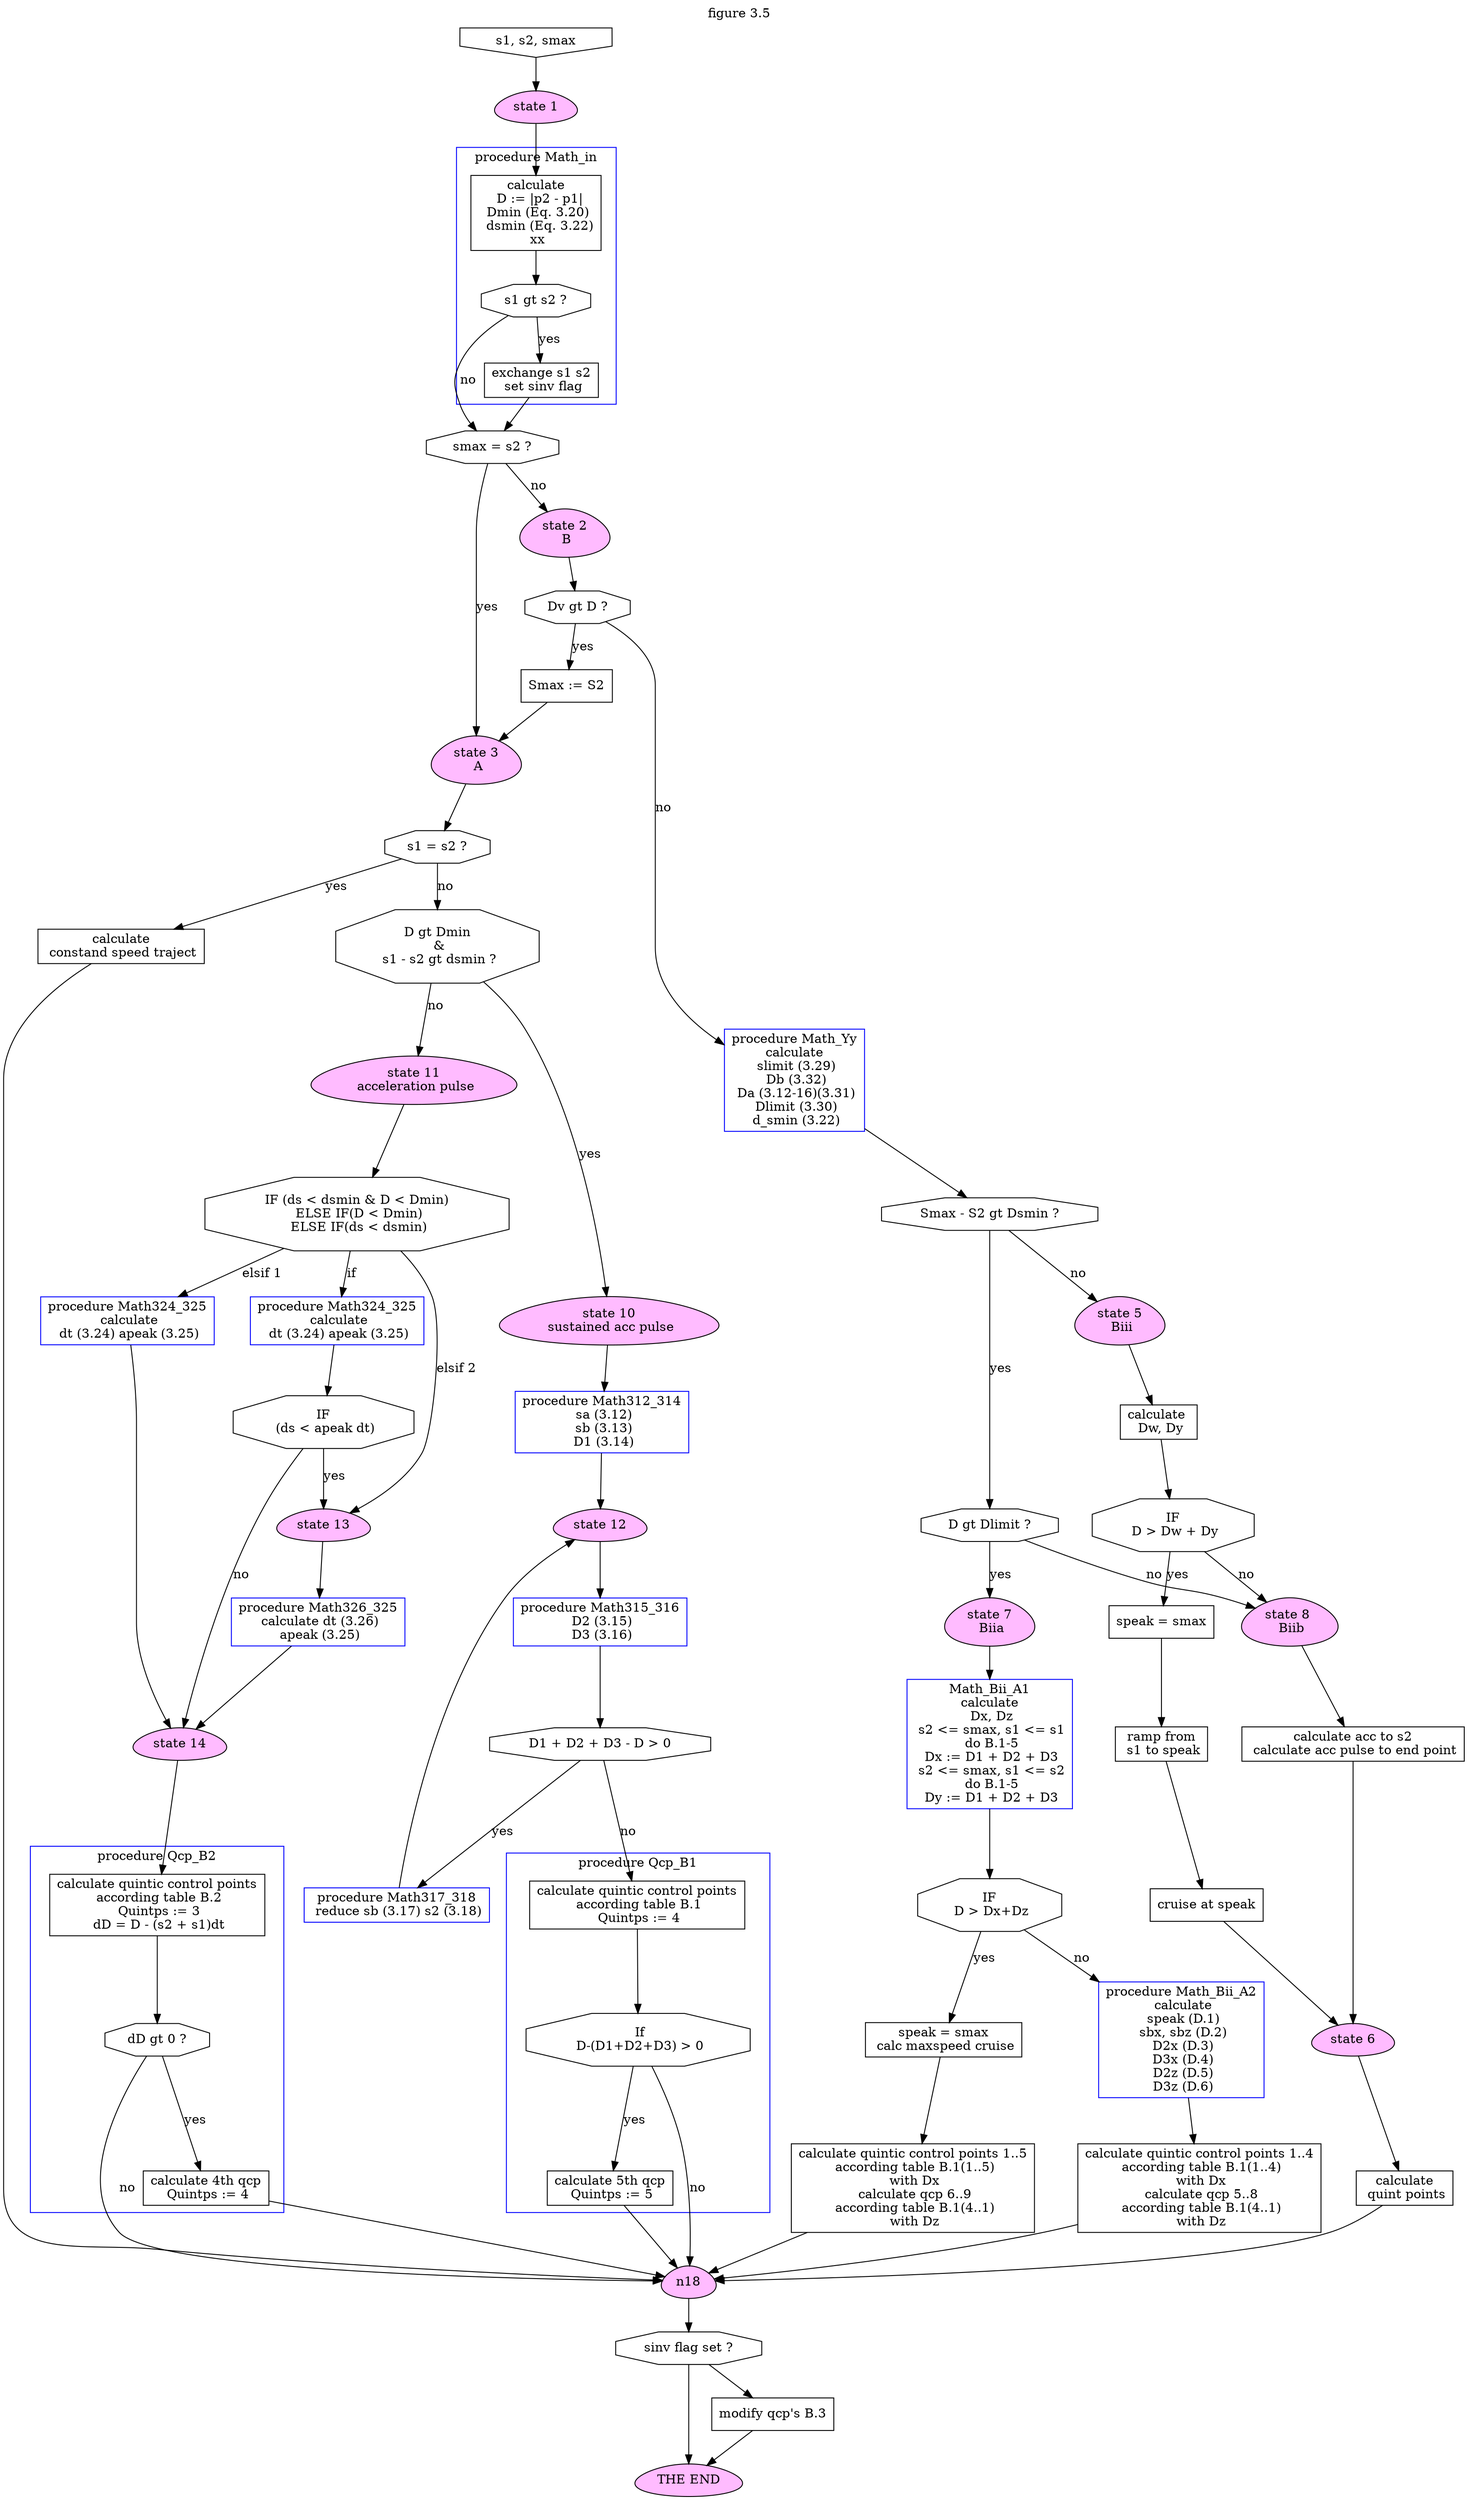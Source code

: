 digraph "fig 3.5" {
	graph [
		fontsize = "14"
		fontname = "Times-Roman"
		fontcolor = "black"
		ratio = "1.7"
		labelloc = "t"
		label = "figure 3.5"
	]
	node [
		fontsize = "14"
		fontname = "Times-Roman"
		fontcolor = "black"
		shape = "ellipse"
		style = "solid"
	]
	edge [
		fontsize = "14"
		fontname = "Times-Roman"
		fontcolor = "black"
		style = "solid"
	]
	"n0" [
		fontsize = "14"
		fontname = "Times-Roman"
		fontcolor = "black"
		label = "s1, s2, smax"
		shape = "invhouse"
		style = "solid"
	]
	"n1" [
		fontsize = "14"
		fontname = "Times-Roman"
		fontcolor = "black"
		label = "state 1"
		fillcolor = "plum1"
		shape = "egg"
		style = "filled"
	]
   subgraph "cluster_1" {
	"n39" [
		fontsize = "14"
		fontname = "Times-Roman"
		fontcolor = "black"
		label = "calculate\n  D := |p2 - p1|\n Dmin (Eq. 3.20)\n  dsmin (Eq. 3.22)\n xx"
		shape = "box"
		style = "solid"
	]
	"n2" [
		fontsize = "14"
		fontname = "Times-Roman"
		fontcolor = "black"
		label = "s1 gt s2 ?"
		shape = "octagon"
		style = "solid"
	]
	"n3" [
		fontsize = "14"
		fontname = "Times-Roman"
		fontcolor = "black"
		label = "exchange s1 s2\n set sinv flag"
		shape = "box"
		style = "solid"
	]
	label = "procedure Math_in"
	style = "solid"
	color = "blue"
    }
	"n4" [
		fontsize = "14"
		fontname = "Times-Roman"
		fontcolor = "black"
		label = "smax = s2 ?"
		shape = "octagon"
		style = "solid"
	]
	"n5" [
		fontsize = "14"
		fontname = "Times-Roman"
		fontcolor = "black"
		label = "state 2\n B"
		fillcolor = "plum1"
		shape = "egg"
		style = "filled"
	]
	"n6" [
		fontsize = "14"
		fontname = "Times-Roman"
		fontcolor = "black"
		label = "state 3\n A"
		fillcolor = "plum1"
		shape = "egg"
		style = "filled"
	]
	"n7" [
		fontsize = "14"
		fontname = "Times-Roman"
		fontcolor = "black"
		label = "Dv gt D ?"
		shape = "octagon"
		style = "solid"
	]
	"n8" [
		fontsize = "14"
		fontname = "Times-Roman"
		fontcolor = "black"
		label = "Smax := S2"
		shape = "box"
		style = "solid"
	]
	"n10" [
		fontsize = "14"
		fontname = "Times-Roman"
		fontcolor = "black"
		label = "Smax - S2 gt Dsmin ?"
		shape = "octagon"
		style = "solid"
	]
	"n11" [
		fontsize = "14"
		fontname = "Times-Roman"
		fontcolor = "black"
		label = "state 5\n Biii"
		fillcolor = "plum1"
		shape = "egg"
		style = "filled"
	]
	"n13" [
		fontsize = "14"
		fontname = "Times-Roman"
		fontcolor = "black"
		label = "D gt Dlimit ?"
		shape = "octagon"
		style = "solid"
	]
	"n14" [
		fontsize = "14"
		fontname = "Times-Roman"
		fontcolor = "black"
		label = "state 7\n Biia"
		fillcolor = "plum1"
		shape = "egg"
		style = "filled"
	]
	"n15" [
		fontsize = "14"
		fontname = "Times-Roman"
		fontcolor = "black"
		label = "state 8 \n Biib"
		fillcolor = "plum1"
		shape = "egg"
		style = "filled"
	]
	"n16" [
		fontsize = "14"
		fontname = "Times-Roman"
		fontcolor = "black"
		label = "s1 = s2 ?"
		shape = "octagon"
		style = "solid"
	]
	"n17" [
		fontsize = "14"
		fontname = "Times-Roman"
		fontcolor = "black"
		label = "calculate\n constand speed traject"
		shape = "box"
		style = "solid"
	]
	"n18" [
		fontsize = "14"
		fontname = "Times-Roman"
		fontcolor = "black"
		label = "\N"
		fillcolor = "plum1"
		shape = "egg"
		style = "filled"
	]
	"n20" [
		fontsize = "14"
		fontname = "Times-Roman"
		fontcolor = "black"
		label = "D gt Dmin\n &\n s1 - s2 gt dsmin ?"
		shape = "octagon"
		style = "solid"
	]
	"n21" [
		fontsize = "14"
		fontname = "Times-Roman"
		fontcolor = "black"
		label = "state 10\n sustained acc pulse"
		fillcolor = "plum1"
		shape = "egg"
		style = "filled"
	]
	"n22" [
		fontsize = "14"
		fontname = "Times-Roman"
		fontcolor = "black"
		label = "state 11\n acceleration pulse"
		fillcolor = "plum1"
		shape = "egg"
		style = "filled"
	]
	"n23" [
		fontsize = "14"
		fontname = "Times-Roman"
		fontcolor = "black"
		label = "procedure Math312_314\n sa (3.12)\n sb (3.13)\n D1 (3.14)"
		shape = "box"
		color = "blue"
		style = "solid"
	]
	"n24" [
		fontsize = "14"
		fontname = "Times-Roman"
		fontcolor = "black"
		label = "state 12"
		fillcolor = "plum1"
		shape = "egg"
		style = "filled"
	]
	"n25" [
		fontsize = "14"
		fontname = "Times-Roman"
		fontcolor = "black"
		label = "procedure Math315_316\n D2 (3.15)\n D3 (3.16)"
		shape = "box"
		color = "blue"
		style = "solid"
	]
	"n26" [
		fontsize = "14"
		fontname = "Times-Roman"
		fontcolor = "black"
		label = "D1 + D2 + D3 - D > 0\n"
		shape = "octagon"
		style = "solid"
	]
	"n27" [
		fontsize = "14"
		fontname = "Times-Roman"
		fontcolor = "black"
		label = "procedure Math317_318\n reduce sb (3.17) s2 (3.18)"
		shape = "box"
		color = "blue"
		style = "solid"
	]
   subgraph "cluster_3" {
	"n28" [
		fontsize = "14"
		fontname = "Times-Roman"
		fontcolor = "black"
		label = "calculate quintic control points\n according table B.1\n Quintps := 4"
		shape = "box"
		style = "solid"
	]
	"n53" [
		fontsize = "14"
		fontname = "Times-Roman"
		fontcolor = "black"
		label = " If\n D-(D1+D2+D3) > 0"
		shape = "octagon"
		style = "solid"
	]
	"n54" [
		fontsize = "14"
		fontname = "Times-Roman"
		fontcolor = "black"
		label = "calculate 5th qcp\n Quintps := 5"
		shape = "box"
		style = "solid"
	]
	label = "procedure Qcp_B1"
	style = "solid"
	color = "blue"
    }
	"n29" [
		fontsize = "14"
		fontname = "Times-Roman"
		fontcolor = "black"
		label = "IF (ds < dsmin & D < Dmin)\n ELSE IF(D < Dmin)\n ELSE IF(ds < dsmin)"
		shape = "octagon"
		style = "solid"
	]
	"n30" [
		fontsize = "14"
		fontname = "Times-Roman"
		fontcolor = "black"
		label = "procedure Math324_325\n calculate\n dt (3.24) apeak (3.25)"
		shape = "box"
		color = "blue"
		style = "solid"
	]
	"n31" [
		fontsize = "14"
		fontname = "Times-Roman"
		fontcolor = "black"
		label = "procedure Math324_325\n calculate\n dt (3.24) apeak (3.25)"
		shape = "box"
		color = "blue"
		style = "solid"
	]
	"n32" [
		fontsize = "14"
		fontname = "Times-Roman"
		fontcolor = "black"
		label = "procedure Math326_325\n calculate dt (3.26)\n apeak (3.25)"
		shape = "box"
		color = "blue"
		style = "solid"
	]
	"n33" [
		fontsize = "14"
		fontname = "Times-Roman"
		fontcolor = "black"
		label = "state 13"
		fillcolor = "plum1"
		shape = "egg"
		style = "filled"
	]
	"n34" [
		fontsize = "14"
		fontname = "Times-Roman"
		fontcolor = "black"
		label = "IF\n (ds < apeak dt)"
		shape = "octagon"
		style = "solid"
	]
	"n35" [
		fontsize = "14"
		fontname = "Times-Roman"
		fontcolor = "black"
		label = "state 14"
		fillcolor = "plum1"
		shape = "egg"
		style = "filled"
	]
   subgraph "cluster_2" {
	"n36" [
		fontsize = "14"
		fontname = "Times-Roman"
		fontcolor = "black"
		label = "calculate quintic control points\n according table B.2\n Quintps := 3\n dD = D - (s2 + s1)dt"
		shape = "box"
		style = "solid"
	]
	"n37" [
		fontsize = "14"
		fontname = "Times-Roman"
		fontcolor = "black"
		label = "dD gt 0 ?"
		shape = "octagon"
		style = "solid"
	]
	"n38" [
		fontsize = "14"
		fontname = "Times-Roman"
		fontcolor = "black"
		label = "calculate 4th qcp\n Quintps := 4"
		shape = "box"
		style = "solid"
	]
	label = "procedure Qcp_B2"
	style = "solid"
	color = "blue"
    }
	"n40" [
		fontsize = "14"
		fontname = "Times-Roman"
		fontcolor = "black"
		label = "procedure Math_Yy\n calculate \n slimit (3.29)\n Db (3.32)\n Da (3.12-16)(3.31)\n Dlimit (3.30)\n d_smin (3.22)"
		shape = "box"
		color = "blue"
		style = "solid"
	]
	"n41" [
		fontsize = "14"
		fontname = "Times-Roman"
		fontcolor = "black"
		label = "Math_Bii_A1\ncalculate\n Dx, Dz\n s2 <= smax, s1 <= s1\n do B.1-5\n Dx := D1 + D2 + D3\n s2 <= smax, s1 <= s2\n do B.1-5\n Dy := D1 + D2 + D3\n"
		shape = "box"
		color = "blue"
		style = "solid"
	]
	"n42" [
		fontsize = "14"
		fontname = "Times-Roman"
		fontcolor = "black"
		label = "IF\n D > Dx+Dz"
		shape = "octagon"
		style = "solid"
	]
	"n43" [
		fontsize = "14"
		fontname = "Times-Roman"
		fontcolor = "black"
		label = "speak = smax\n calc maxspeed cruise"
		shape = "box"
		style = "solid"
	]
	"n44" [
		fontsize = "14"
		fontname = "Times-Roman"
		fontcolor = "black"
		label = "procedure Math_Bii_A2\n calculate\n speak (D.1)\n sbx, sbz (D.2)\n D2x (D.3)\n D3x (D.4)\n D2z (D.5)\n D3z (D.6)"
		shape = "box"
		color = "blue"
		style = "solid"
	]
	"n45" [
		fontsize = "14"
		fontname = "Times-Roman"
		fontcolor = "black"
		label = "state 6"
		fillcolor = "plum1"
		shape = "egg"
		style = "filled"
	]
	"n46" [
		fontsize = "14"
		fontname = "Times-Roman"
		fontcolor = "black"
		label = "calculate\n quint points"
		shape = "box"
		style = "solid"
	]
	"n47" [
		fontsize = "14"
		fontname = "Times-Roman"
		fontcolor = "black"
		label = "calculate acc to s2\n calculate acc pulse to end point"
		shape = "box"
		style = "solid"
	]
	"n48" [
		fontsize = "14"
		fontname = "Times-Roman"
		fontcolor = "black"
		label = "calculate \n Dw, Dy"
		shape = "box"
		style = "solid"
	]
	"n49" [
		fontsize = "14"
		fontname = "Times-Roman"
		fontcolor = "black"
		label = "IF\n D > Dw + Dy"
		shape = "octagon"
		style = "solid"
	]
	"n50" [
		fontsize = "14"
		fontname = "Times-Roman"
		fontcolor = "black"
		label = "speak = smax"
		shape = "box"
		style = "solid"
	]
	"n51" [
		fontsize = "14"
		fontname = "Times-Roman"
		fontcolor = "black"
		label = "ramp from\n s1 to speak"
		shape = "box"
		style = "solid"
	]
	"n52" [
		fontsize = "14"
		fontname = "Times-Roman"
		fontcolor = "black"
		label = "cruise at speak"
		shape = "box"
		style = "solid"
	]
	"n55" [
		fontsize = "14"
		fontname = "Times-Roman"
		fontcolor = "black"
		label = "sinv flag set ?"
		shape = "octagon"
		style = "solid"
	]
	"n56" [
		fontsize = "14"
		fontname = "Times-Roman"
		fontcolor = "black"
		label = "modify qcp's B.3"
		shape = "box"
		style = "solid"
	]
	"n57" [
		fontsize = "14"
		fontname = "Times-Roman"
		fontcolor = "black"
		label = "THE END"
		fillcolor = "plum1"
		shape = "egg"
		style = "filled"
	]
	"n58" [
		fontsize = "14"
		fontname = "Times-Roman"
		fontcolor = "black"
		label = "calculate quintic control points 1..5\n according table B.1(1..5)\n with Dx\n calculate qcp 6..9\n according table B.1(4..1)\n with Dz"
		shape = "box"
		style = "solid"
	]
	"n59" [
		fontsize = "14"
		fontname = "Times-Roman"
		fontcolor = "black"
		label = "calculate quintic control points 1..4\n according table B.1(1..4)\n with Dx\n calculate qcp 5..8\n according table B.1(4..1)\n with Dz"
		shape = "box"
		style = "solid"
	]
	"n0" -> "n1" [
		fontsize = "14"
		fontname = "Times-Roman"
		fontcolor = "black"
		style = "solid"
	]
	"n2" -> "n3" [
		fontsize = "14"
		fontname = "Times-Roman"
		fontcolor = "black"
		label = "yes"
		style = "solid"
	]
	"n3" -> "n4" [
		fontsize = "14"
		fontname = "Times-Roman"
		fontcolor = "black"
		style = "solid"
	]
	"n2" -> "n4" [
		fontsize = "14"
		fontname = "Times-Roman"
		fontcolor = "black"
		label = "no"
		style = "solid"
	]
	"n4" -> "n5" [
		fontsize = "14"
		fontname = "Times-Roman"
		fontcolor = "black"
		label = "no"
		style = "solid"
	]
	"n4" -> "n6" [
		fontsize = "14"
		fontname = "Times-Roman"
		fontcolor = "black"
		label = "yes"
		style = "solid"
	]
	"n5" -> "n7" [
		fontsize = "14"
		fontname = "Times-Roman"
		fontcolor = "black"
		style = "solid"
	]
	"n7" -> "n8" [
		fontsize = "14"
		fontname = "Times-Roman"
		fontcolor = "black"
		label = "yes"
		style = "solid"
	]
	"n8" -> "n6" [
		fontsize = "14"
		fontname = "Times-Roman"
		fontcolor = "black"
		style = "solid"
	]
	"n10" -> "n11" [
		fontsize = "14"
		fontname = "Times-Roman"
		fontcolor = "black"
		label = "no"
		style = "solid"
	]
	"n13" -> "n14" [
		fontsize = "14"
		fontname = "Times-Roman"
		fontcolor = "black"
		label = "yes"
		style = "solid"
	]
	"n13" -> "n15" [
		fontsize = "14"
		fontname = "Times-Roman"
		fontcolor = "black"
		label = "no"
		style = "solid"
	]
	"n6" -> "n16" [
		fontsize = "14"
		fontname = "Times-Roman"
		fontcolor = "black"
		style = "solid"
	]
	"n16" -> "n17" [
		fontsize = "14"
		fontname = "Times-Roman"
		fontcolor = "black"
		label = "yes"
		style = "solid"
	]
	"n17" -> "n18" [
		fontsize = "14"
		fontname = "Times-Roman"
		fontcolor = "black"
		style = "solid"
	]
	"n20" -> "n21" [
		fontsize = "14"
		fontname = "Times-Roman"
		fontcolor = "black"
		label = "yes"
		style = "solid"
	]
	"n20" -> "n22" [
		fontsize = "14"
		fontname = "Times-Roman"
		fontcolor = "black"
		label = "no"
		style = "solid"
	]
	"n21" -> "n23" [
		fontsize = "14"
		fontname = "Times-Roman"
		fontcolor = "black"
		style = "solid"
	]
	"n23" -> "n24" [
		fontsize = "14"
		fontname = "Times-Roman"
		fontcolor = "black"
		style = "solid"
	]
	"n24" -> "n25" [
		fontsize = "14"
		fontname = "Times-Roman"
		fontcolor = "black"
		style = "solid"
	]
	"n25" -> "n26" [
		fontsize = "14"
		fontname = "Times-Roman"
		fontcolor = "black"
		style = "solid"
	]
	"n26" -> "n27" [
		fontsize = "14"
		fontname = "Times-Roman"
		fontcolor = "black"
		label = "yes"
		style = "solid"
	]
	"n27" -> "n24" [
		fontsize = "14"
		fontname = "Times-Roman"
		fontcolor = "black"
		style = "solid"
	]
	"n26" -> "n28" [
		fontsize = "14"
		fontname = "Times-Roman"
		fontcolor = "black"
		label = "no"
		style = "solid"
	]
	"n22" -> "n29" [
		fontsize = "14"
		fontname = "Times-Roman"
		fontcolor = "black"
		style = "solid"
	]
	"n29" -> "n30" [
		fontsize = "14"
		fontname = "Times-Roman"
		fontcolor = "black"
		label = "elsif 1"
		style = "solid"
	]
	"n29" -> "n31" [
		fontsize = "14"
		fontname = "Times-Roman"
		fontcolor = "black"
		label = "if"
		style = "solid"
	]
	"n29" -> "n33" [
		fontsize = "14"
		fontname = "Times-Roman"
		fontcolor = "black"
		label = "elsif 2"
		style = "solid"
	]
	"n33" -> "n32" [
		fontsize = "14"
		fontname = "Times-Roman"
		fontcolor = "black"
		style = "solid"
	]
	"n31" -> "n34" [
		fontsize = "14"
		fontname = "Times-Roman"
		fontcolor = "black"
		style = "solid"
	]
	"n34" -> "n33" [
		fontsize = "14"
		fontname = "Times-Roman"
		fontcolor = "black"
		label = "yes"
		style = "solid"
	]
	"n30" -> "n35" [
		fontsize = "14"
		fontname = "Times-Roman"
		fontcolor = "black"
		style = "solid"
	]
	"n32" -> "n35" [
		fontsize = "14"
		fontname = "Times-Roman"
		fontcolor = "black"
		style = "solid"
	]
	"n34" -> "n35" [
		fontsize = "14"
		fontname = "Times-Roman"
		fontcolor = "black"
		label = "no"
		style = "solid"
	]
	"n16" -> "n20" [
		fontsize = "14"
		fontname = "Times-Roman"
		fontcolor = "black"
		label = "no"
		style = "solid"
	]
	"n35" -> "n36" [
		fontsize = "14"
		fontname = "Times-Roman"
		fontcolor = "black"
		style = "solid"
	]
	"n36" -> "n37" [
		fontsize = "14"
		fontname = "Times-Roman"
		fontcolor = "black"
		style = "solid"
	]
	"n37" -> "n38" [
		fontsize = "14"
		fontname = "Times-Roman"
		fontcolor = "black"
		label = "yes"
		style = "solid"
	]
	"n37" -> "n18" [
		fontsize = "14"
		fontname = "Times-Roman"
		fontcolor = "black"
		label = "no"
		style = "solid"
	]
	"n38" -> "n18" [
		fontsize = "14"
		fontname = "Times-Roman"
		fontcolor = "black"
		style = "solid"
	]
	"n1" -> "n39" [
		fontsize = "14"
		fontname = "Times-Roman"
		fontcolor = "black"
		style = "solid"
	]
	"n39" -> "n2" [
		fontsize = "14"
		fontname = "Times-Roman"
		fontcolor = "black"
		style = "solid"
	]
	"n7" -> "n40" [
		fontsize = "14"
		fontname = "Times-Roman"
		fontcolor = "black"
		label = "no"
		style = "solid"
	]
	"n40" -> "n10" [
		fontsize = "14"
		fontname = "Times-Roman"
		fontcolor = "black"
		style = "solid"
	]
	"n14" -> "n41" [
		fontsize = "14"
		fontname = "Times-Roman"
		fontcolor = "black"
		style = "solid"
	]
	"n41" -> "n42" [
		fontsize = "14"
		fontname = "Times-Roman"
		fontcolor = "black"
		style = "solid"
	]
	"n42" -> "n43" [
		fontsize = "14"
		fontname = "Times-Roman"
		fontcolor = "black"
		label = "yes"
		style = "solid"
	]
	"n42" -> "n44" [
		fontsize = "14"
		fontname = "Times-Roman"
		fontcolor = "black"
		label = "no"
		style = "solid"
	]
	"n10" -> "n13" [
		fontsize = "14"
		fontname = "Times-Roman"
		fontcolor = "black"
		label = "yes"
		style = "solid"
	]
	"n45" -> "n46" [
		fontsize = "14"
		fontname = "Times-Roman"
		fontcolor = "black"
		style = "solid"
	]
	"n46" -> "n18" [
		fontsize = "14"
		fontname = "Times-Roman"
		fontcolor = "black"
		style = "solid"
	]
	"n15" -> "n47" [
		fontsize = "14"
		fontname = "Times-Roman"
		fontcolor = "black"
		style = "solid"
	]
	"n47" -> "n45" [
		fontsize = "14"
		fontname = "Times-Roman"
		fontcolor = "black"
		style = "solid"
	]
	"n11" -> "n48" [
		fontsize = "14"
		fontname = "Times-Roman"
		fontcolor = "black"
		style = "solid"
	]
	"n48" -> "n49" [
		fontsize = "14"
		fontname = "Times-Roman"
		fontcolor = "black"
		style = "solid"
	]
	"n49" -> "n15" [
		fontsize = "14"
		fontname = "Times-Roman"
		fontcolor = "black"
		label = "no"
		style = "solid"
	]
	"n49" -> "n50" [
		fontsize = "14"
		fontname = "Times-Roman"
		fontcolor = "black"
		label = "yes"
		style = "solid"
	]
	"n50" -> "n51" [
		fontsize = "14"
		fontname = "Times-Roman"
		fontcolor = "black"
		style = "solid"
	]
	"n51" -> "n52" [
		fontsize = "14"
		fontname = "Times-Roman"
		fontcolor = "black"
		style = "solid"
	]
	"n52" -> "n45" [
		fontsize = "14"
		fontname = "Times-Roman"
		fontcolor = "black"
		style = "solid"
	]
	"n28" -> "n53" [
		fontsize = "14"
		fontname = "Times-Roman"
		fontcolor = "black"
		style = "solid"
	]
	"n53" -> "n54" [
		fontsize = "14"
		fontname = "Times-Roman"
		fontcolor = "black"
		label = "yes"
		style = "solid"
	]
	"n54" -> "n18" [
		fontsize = "14"
		fontname = "Times-Roman"
		fontcolor = "black"
		style = "solid"
	]
	"n53" -> "n18" [
		fontsize = "14"
		fontname = "Times-Roman"
		fontcolor = "black"
		label = "no"
		style = "solid"
	]
	"n56" -> "n57" [
		fontsize = "14"
		fontname = "Times-Roman"
		fontcolor = "black"
		style = "solid"
	]
	"n55" -> "n56" [
		fontsize = "14"
		fontname = "Times-Roman"
		fontcolor = "black"
		style = "solid"
	]
	"n18" -> "n55" [
		fontsize = "14"
		fontname = "Times-Roman"
		fontcolor = "black"
		style = "solid"
	]
	"n55" -> "n57" [
		fontsize = "14"
		fontname = "Times-Roman"
		fontcolor = "black"
		style = "solid"
	]
	"n43" -> "n58" [
		fontsize = "14"
		fontname = "Times-Roman"
		fontcolor = "black"
		style = "solid"
	]
	"n44" -> "n59" [
		fontsize = "14"
		fontname = "Times-Roman"
		fontcolor = "black"
		style = "solid"
	]
	"n59" -> "n18" [
		fontsize = "14"
		fontname = "Times-Roman"
		fontcolor = "black"
		style = "solid"
	]
	"n58" -> "n18" [
		fontsize = "14"
		fontname = "Times-Roman"
		fontcolor = "black"
		style = "solid"
	]
}
